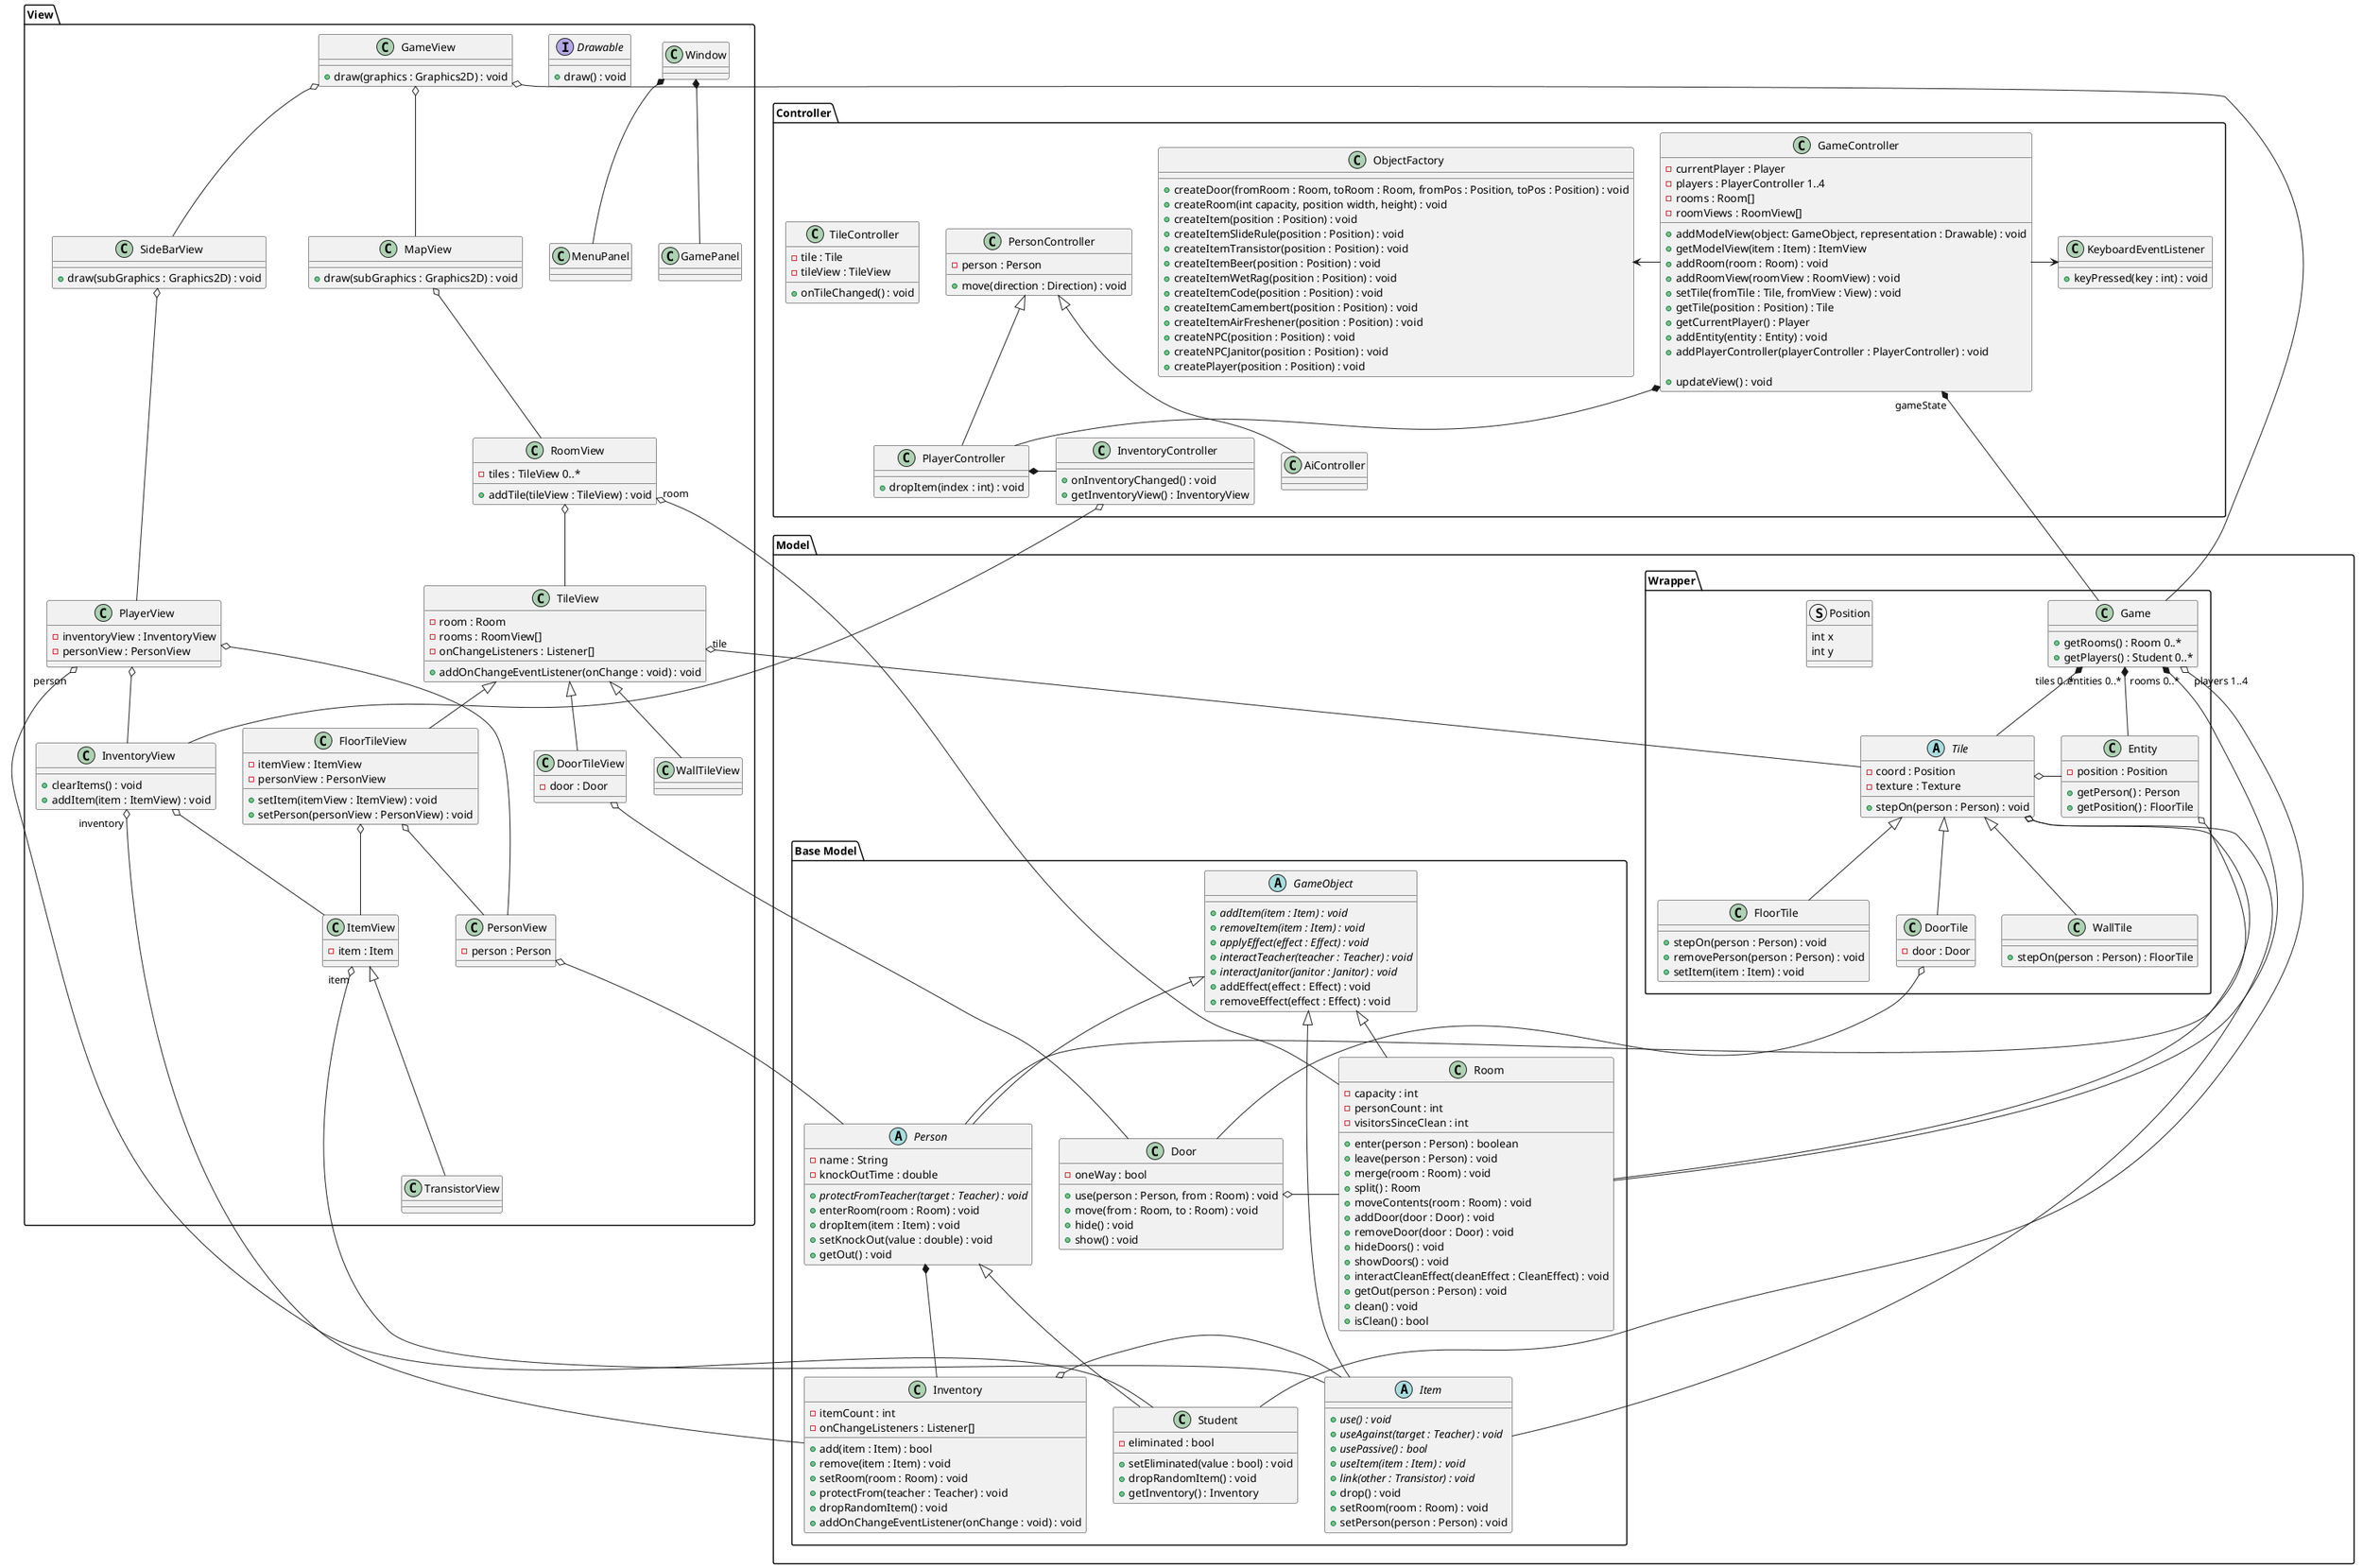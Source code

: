 @startuml tile-wrapping

package Model {
    package "Base Model" {
        abstract GameObject{
            + {abstract} addItem(item : Item) : void
            + {abstract} removeItem(item : Item) : void
            + {abstract} applyEffect(effect : Effect) : void
            + {abstract} interactTeacher(teacher : Teacher) : void
            + {abstract} interactJanitor(janitor : Janitor) : void
            + addEffect(effect : Effect) : void
            + removeEffect(effect : Effect) : void
        }
        class Room{
        - capacity : int
		- personCount : int
		- visitorsSinceClean : int
		+ enter(person : Person) : boolean
		+ leave(person : Person) : void
		+ merge(room : Room) : void
		+ split() : Room
		+ moveContents(room : Room) : void
		+ addDoor(door : Door) : void
		+ removeDoor(door : Door) : void 
		+ hideDoors() : void
		+ showDoors() : void
		+ interactCleanEffect(cleanEffect : CleanEffect) : void
		+ getOut(person : Person) : void
		+ clean() : void
		+ isClean() : bool
        }
        abstract Person{
            - name : String
            - knockOutTime : double
            + {abstract} protectFromTeacher(target : Teacher) : void
            + enterRoom(room : Room) : void
            + dropItem(item : Item) : void
            + setKnockOut(value : double) : void
            + getOut() : void
        }
        class Student{
            - eliminated : bool
            + setEliminated(value : bool) : void
            + dropRandomItem() : void
            + getInventory() : Inventory
        }
        
        abstract Item{
            + {abstract} use() : void
            + {abstract} useAgainst(target : Teacher) : void
            + {abstract} usePassive() : bool
            + {abstract} useItem(item : Item) : void
            + {abstract} link(other : Transistor) : void
            + drop() : void
            + setRoom(room : Room) : void
            + setPerson(person : Person) : void
        }
        class Door{
            - oneWay : bool
            + use(person : Person, from : Room) : void
            + move(from : Room, to : Room) : void
            + hide() : void
            + show() : void
        }
        class Inventory{
            - itemCount : int
            - onChangeListeners : Listener[]
            + add(item : Item) : bool
            + remove(item : Item) : void
            + setRoom(room : Room) : void
            + protectFrom(teacher : Teacher) : void
            + dropRandomItem() : void
            + addOnChangeEventListener(onChange : void) : void
        }

        GameObject <|-- Room
        GameObject <|-- Person
        GameObject <|-- Item

        Door o- Room
        Person *-- Inventory
        Inventory o- Item
        Person <|-- Student
    }

    package "Wrapper" {
        class Game {
            + getRooms() : Room 0..*
            + getPlayers() : Student 0..*
        }
        abstract Tile{
            - coord : Position
            - texture : Texture
            + stepOn(person : Person) : void
        }
        class FloorTile{
            + stepOn(person : Person) : void
            + removePerson(person : Person) : void
            + setItem(item : Item) : void
        }
        class DoorTile{
            - door : Door
        }
        class WallTile{
            + stepOn(person : Person) : FloorTile
        }

        class Entity{
            - position : Position
            + getPerson() : Person
            + getPosition() : FloorTile
        }
        struct Position {
            int x
            int y
        }

        Tile <|-- FloorTile
        Tile <|-- DoorTile
        Tile <|-- WallTile

        Entity o-- Person
        Tile o-- Item
        Tile o- Entity

        Game "tiles 0..*" *-- Tile
        Game "entities 0..*" *-- Entity
    }

    Tile o-- Room
    DoorTile o-- Door

    Game "rooms 0..*" *-- Room
    Game "players 1..4" o-- Student
}

package Controller {
    class GameController {
        - currentPlayer : Player
        - players : PlayerController 1..4
        - rooms : Room[]
        - roomViews : RoomView[]
        + addModelView(object: GameObject, representation : Drawable) : void
        + getModelView(item : Item) : ItemView
        + addRoom(room : Room) : void
        + addRoomView(roomView : RoomView) : void
        + setTile(fromTile : Tile, fromView : View) : void
        + getTile(position : Position) : Tile
        + getCurrentPlayer() : Player
        + addEntity(entity : Entity) : void
        + addPlayerController(playerController : PlayerController) : void

        + updateView() : void
    }
    class KeyboardEventListener{
        + keyPressed(key : int) : void
    }
    class PersonController{
        - person : Person
        + move(direction : Direction) : void
    }
    class PlayerController{
        + dropItem(index : int) : void
    }
    class AiController
    class InventoryController{
        + onInventoryChanged() : void
        + getInventoryView() : InventoryView
    }
    class TileController{
        - tile : Tile
        - tileView : TileView
        + onTileChanged() : void
    }
    class ObjectFactory{
        + createDoor(fromRoom : Room, toRoom : Room, fromPos : Position, toPos : Position) : void
        + createRoom(int capacity, position width, height) : void
        + createItem(position : Position) : void
        + createItemSlideRule(position : Position) : void
        + createItemTransistor(position : Position) : void
        + createItemBeer(position : Position) : void
        + createItemWetRag(position : Position) : void
        + createItemCode(position : Position) : void
        + createItemCamembert(position : Position) : void
        + createItemAirFreshener(position : Position) : void
        + createNPC(position : Position) : void
        + createNPCJanitor(position : Position) : void
        + createPlayer(position : Position) : void
    }

    PersonController <|-- PlayerController
    PersonController <|-- AiController

    GameController -> KeyboardEventListener
    ObjectFactory <- GameController
    GameController *-- PlayerController
    PlayerController *- InventoryController

}

package View {
    class Window
    class MenuPanel
    class GamePanel

    Window *-- MenuPanel
    Window *-- GamePanel


    ' Everything ending in View should implement
    ' Drawable, but it's already chaotic enough
    interface Drawable
    {
        + draw() : void
    }

    class GameView{
        + draw(graphics : Graphics2D) : void
    }
    class MapView{
        + draw(subGraphics : Graphics2D) : void
    }
    class SideBarView{
        + draw(subGraphics : Graphics2D) : void
    }
    class RoomView{
        - tiles : TileView 0..*
        + addTile(tileView : TileView) : void
    }
    class TileView{
        - room : Room
        - rooms : RoomView[]
        - onChangeListeners : Listener[]
        + addOnChangeEventListener(onChange : void) : void
    }
    class FloorTileView{
        - itemView : ItemView
        - personView : PersonView
        + setItem(itemView : ItemView) : void
        + setPerson(personView : PersonView) : void
    }
    class WallTileView
    class DoorTileView{
        - door : Door
    }
    class PersonView{
        - person : Person
    }
    class PlayerView{
        - inventoryView : InventoryView
        - personView : PersonView
    }
    class InventoryView{
        + clearItems() : void
        + addItem(item : ItemView) : void
    }
    class ItemView{
        - item : Item
    }
    class TransistorView

    ItemView <|-- TransistorView
    TileView <|-- FloorTileView
    TileView <|-- WallTileView
    TileView <|-- DoorTileView

    InventoryView o-- ItemView
    GameView o-- SideBarView
    SideBarView o-- PlayerView
    GameView o-- MapView
    MapView o-- RoomView
    RoomView o-- TileView
    FloorTileView o-- PersonView
    FloorTileView o-- ItemView
    PlayerView o-- InventoryView
    PlayerView o-- PersonView
}

GameController "gameState" *--- Game
' GameController "objectViews 0..*" *--- Drawable

GameView o-- Game

PlayerView "person" o-- Student
InventoryController o--- InventoryView
InventoryView "inventory" o-- Inventory
ItemView "item" o-- Item
RoomView "room" o-- Room
TileView "tile" o-- Tile
DoorTileView o-- Door
PersonView o-- Person

@enduml
